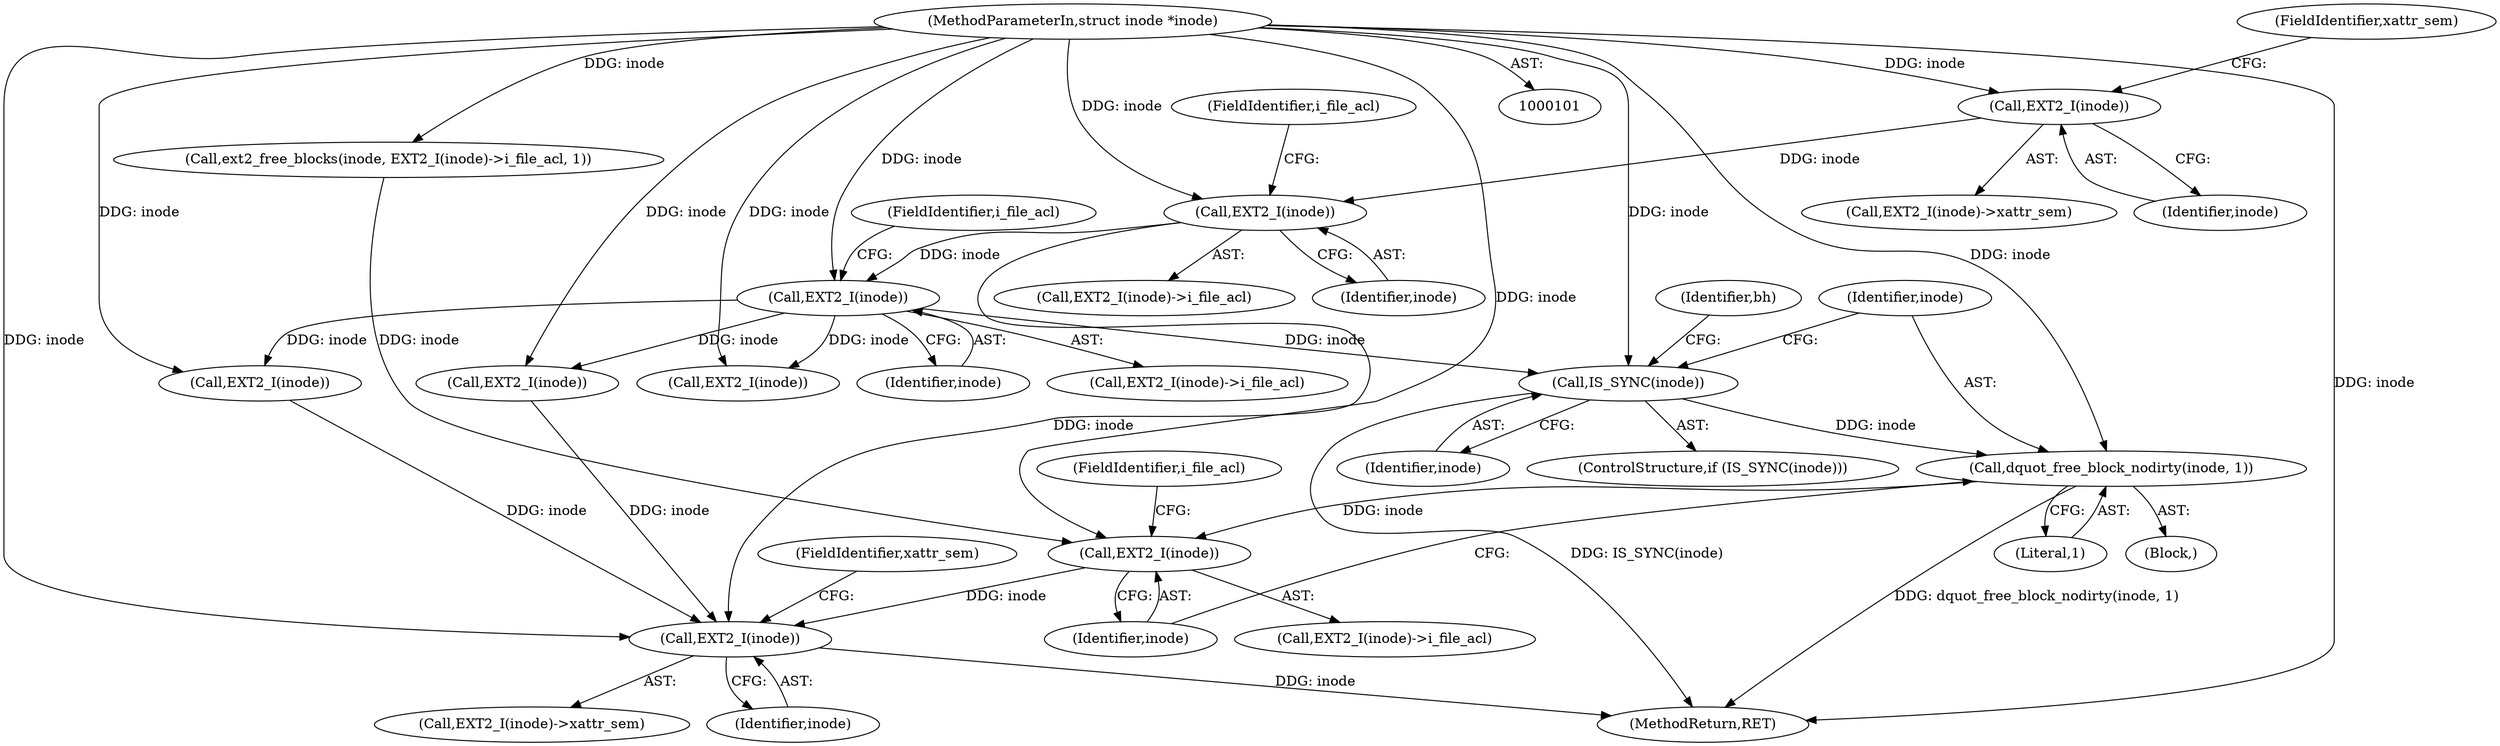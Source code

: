 digraph "0_linux_be0726d33cb8f411945884664924bed3cb8c70ee_6@pointer" {
"1000254" [label="(Call,IS_SYNC(inode))"];
"1000128" [label="(Call,EXT2_I(inode))"];
"1000117" [label="(Call,EXT2_I(inode))"];
"1000111" [label="(Call,EXT2_I(inode))"];
"1000102" [label="(MethodParameterIn,struct inode *inode)"];
"1000258" [label="(Call,dquot_free_block_nodirty(inode, 1))"];
"1000263" [label="(Call,EXT2_I(inode))"];
"1000273" [label="(Call,EXT2_I(inode))"];
"1000255" [label="(Identifier,inode)"];
"1000258" [label="(Call,dquot_free_block_nodirty(inode, 1))"];
"1000116" [label="(Call,EXT2_I(inode)->i_file_acl)"];
"1000254" [label="(Call,IS_SYNC(inode))"];
"1000275" [label="(FieldIdentifier,xattr_sem)"];
"1000128" [label="(Call,EXT2_I(inode))"];
"1000265" [label="(FieldIdentifier,i_file_acl)"];
"1000218" [label="(Call,ext2_free_blocks(inode, EXT2_I(inode)->i_file_acl, 1))"];
"1000118" [label="(Identifier,inode)"];
"1000184" [label="(Call,EXT2_I(inode))"];
"1000264" [label="(Identifier,inode)"];
"1000253" [label="(ControlStructure,if (IS_SYNC(inode)))"];
"1000119" [label="(FieldIdentifier,i_file_acl)"];
"1000257" [label="(Identifier,bh)"];
"1000110" [label="(Call,EXT2_I(inode)->xattr_sem)"];
"1000145" [label="(Call,EXT2_I(inode))"];
"1000129" [label="(Identifier,inode)"];
"1000272" [label="(Call,EXT2_I(inode)->xattr_sem)"];
"1000127" [label="(Call,EXT2_I(inode)->i_file_acl)"];
"1000130" [label="(FieldIdentifier,i_file_acl)"];
"1000259" [label="(Identifier,inode)"];
"1000117" [label="(Call,EXT2_I(inode))"];
"1000273" [label="(Call,EXT2_I(inode))"];
"1000112" [label="(Identifier,inode)"];
"1000111" [label="(Call,EXT2_I(inode))"];
"1000221" [label="(Call,EXT2_I(inode))"];
"1000260" [label="(Literal,1)"];
"1000102" [label="(MethodParameterIn,struct inode *inode)"];
"1000113" [label="(FieldIdentifier,xattr_sem)"];
"1000232" [label="(Block,)"];
"1000262" [label="(Call,EXT2_I(inode)->i_file_acl)"];
"1000276" [label="(MethodReturn,RET)"];
"1000274" [label="(Identifier,inode)"];
"1000263" [label="(Call,EXT2_I(inode))"];
"1000254" -> "1000253"  [label="AST: "];
"1000254" -> "1000255"  [label="CFG: "];
"1000255" -> "1000254"  [label="AST: "];
"1000257" -> "1000254"  [label="CFG: "];
"1000259" -> "1000254"  [label="CFG: "];
"1000254" -> "1000276"  [label="DDG: IS_SYNC(inode)"];
"1000128" -> "1000254"  [label="DDG: inode"];
"1000102" -> "1000254"  [label="DDG: inode"];
"1000254" -> "1000258"  [label="DDG: inode"];
"1000128" -> "1000127"  [label="AST: "];
"1000128" -> "1000129"  [label="CFG: "];
"1000129" -> "1000128"  [label="AST: "];
"1000130" -> "1000128"  [label="CFG: "];
"1000117" -> "1000128"  [label="DDG: inode"];
"1000102" -> "1000128"  [label="DDG: inode"];
"1000128" -> "1000145"  [label="DDG: inode"];
"1000128" -> "1000184"  [label="DDG: inode"];
"1000128" -> "1000221"  [label="DDG: inode"];
"1000117" -> "1000116"  [label="AST: "];
"1000117" -> "1000118"  [label="CFG: "];
"1000118" -> "1000117"  [label="AST: "];
"1000119" -> "1000117"  [label="CFG: "];
"1000111" -> "1000117"  [label="DDG: inode"];
"1000102" -> "1000117"  [label="DDG: inode"];
"1000117" -> "1000273"  [label="DDG: inode"];
"1000111" -> "1000110"  [label="AST: "];
"1000111" -> "1000112"  [label="CFG: "];
"1000112" -> "1000111"  [label="AST: "];
"1000113" -> "1000111"  [label="CFG: "];
"1000102" -> "1000111"  [label="DDG: inode"];
"1000102" -> "1000101"  [label="AST: "];
"1000102" -> "1000276"  [label="DDG: inode"];
"1000102" -> "1000145"  [label="DDG: inode"];
"1000102" -> "1000184"  [label="DDG: inode"];
"1000102" -> "1000218"  [label="DDG: inode"];
"1000102" -> "1000221"  [label="DDG: inode"];
"1000102" -> "1000258"  [label="DDG: inode"];
"1000102" -> "1000263"  [label="DDG: inode"];
"1000102" -> "1000273"  [label="DDG: inode"];
"1000258" -> "1000232"  [label="AST: "];
"1000258" -> "1000260"  [label="CFG: "];
"1000259" -> "1000258"  [label="AST: "];
"1000260" -> "1000258"  [label="AST: "];
"1000264" -> "1000258"  [label="CFG: "];
"1000258" -> "1000276"  [label="DDG: dquot_free_block_nodirty(inode, 1)"];
"1000258" -> "1000263"  [label="DDG: inode"];
"1000263" -> "1000262"  [label="AST: "];
"1000263" -> "1000264"  [label="CFG: "];
"1000264" -> "1000263"  [label="AST: "];
"1000265" -> "1000263"  [label="CFG: "];
"1000218" -> "1000263"  [label="DDG: inode"];
"1000263" -> "1000273"  [label="DDG: inode"];
"1000273" -> "1000272"  [label="AST: "];
"1000273" -> "1000274"  [label="CFG: "];
"1000274" -> "1000273"  [label="AST: "];
"1000275" -> "1000273"  [label="CFG: "];
"1000273" -> "1000276"  [label="DDG: inode"];
"1000184" -> "1000273"  [label="DDG: inode"];
"1000145" -> "1000273"  [label="DDG: inode"];
}
